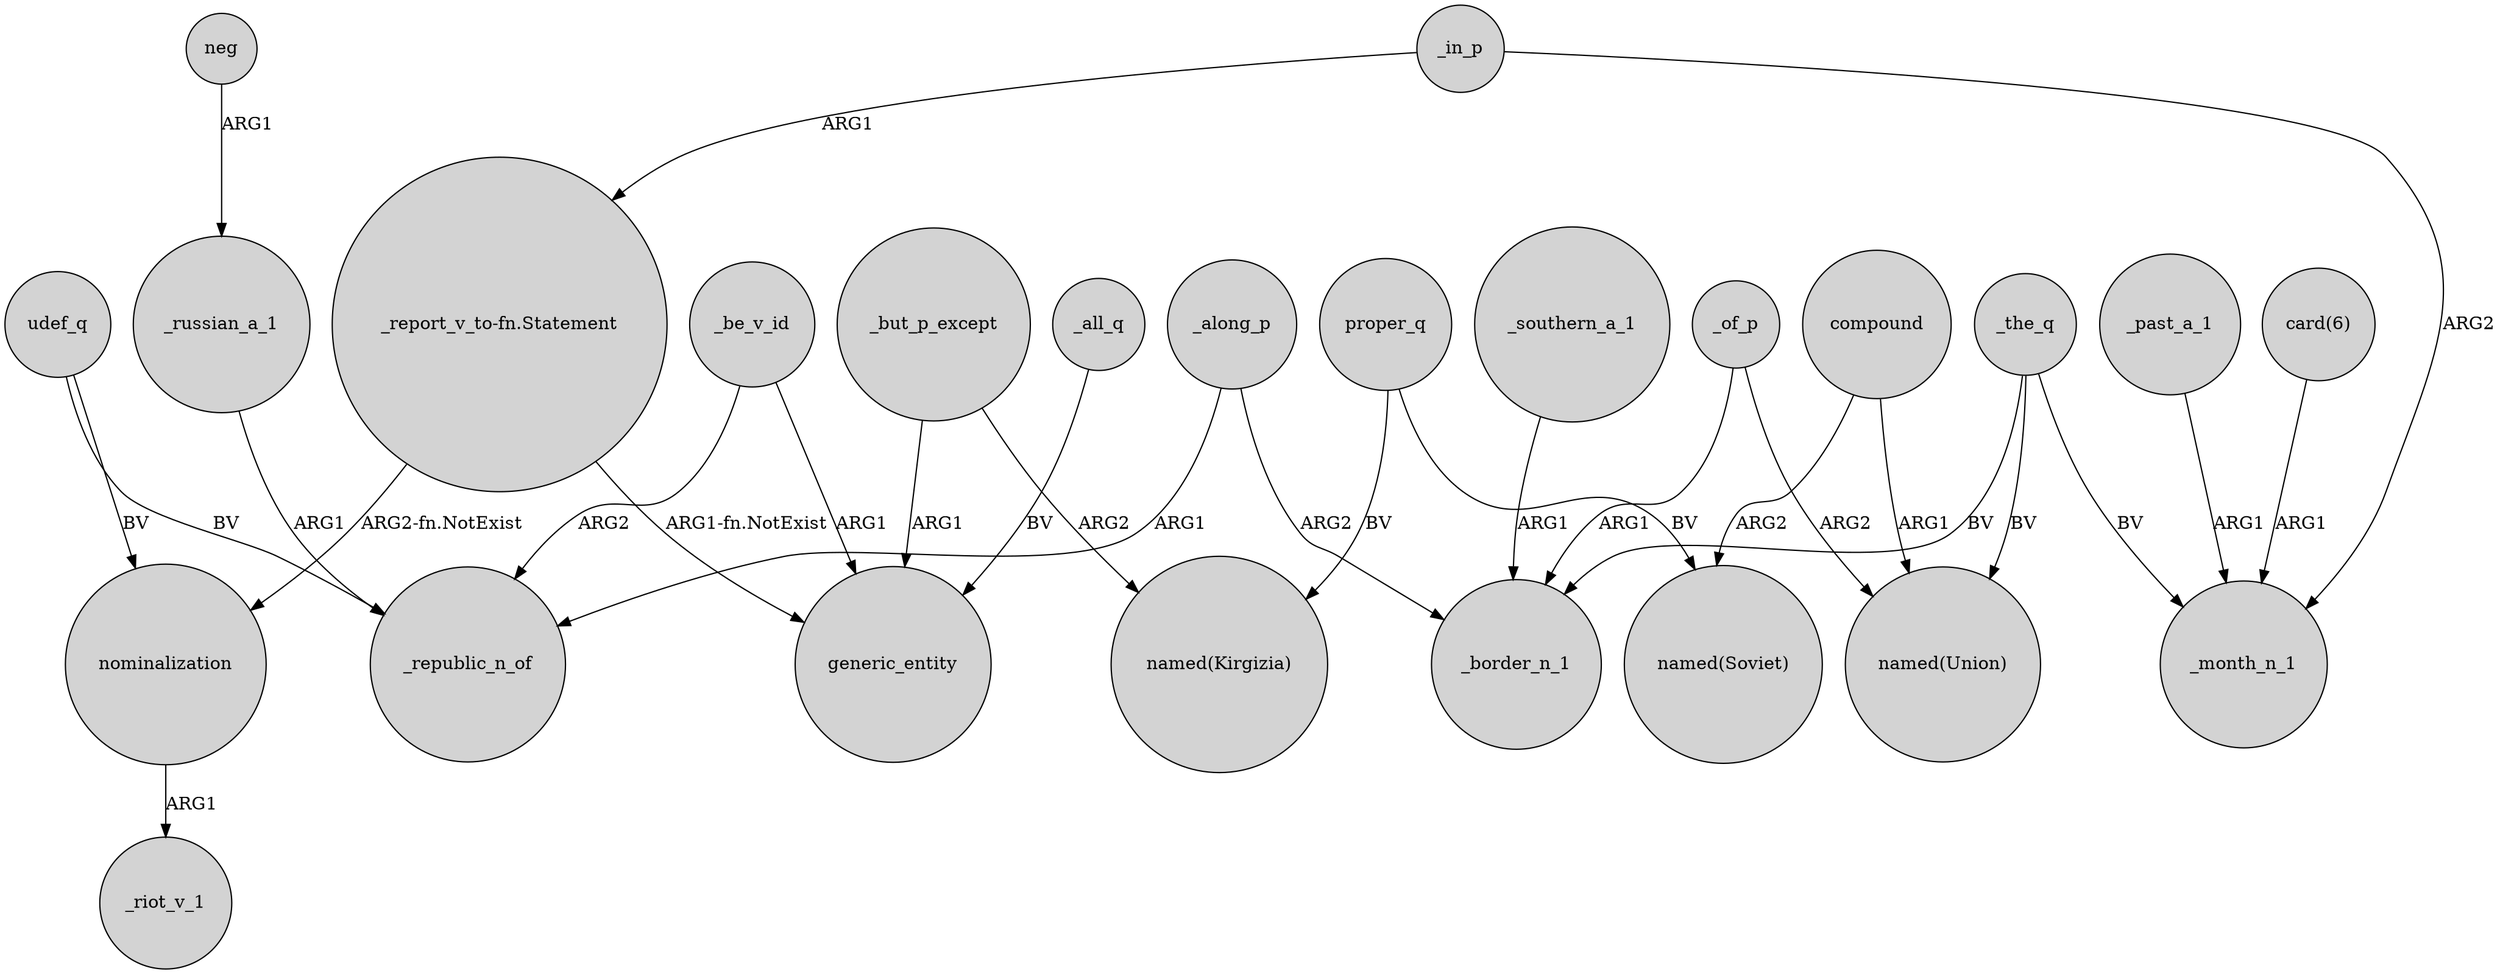 digraph {
	node [shape=circle style=filled]
	_in_p -> _month_n_1 [label=ARG2]
	_be_v_id -> _republic_n_of [label=ARG2]
	"_report_v_to-fn.Statement" -> generic_entity [label="ARG1-fn.NotExist"]
	_along_p -> _border_n_1 [label=ARG2]
	neg -> _russian_a_1 [label=ARG1]
	_be_v_id -> generic_entity [label=ARG1]
	proper_q -> "named(Soviet)" [label=BV]
	_the_q -> "named(Union)" [label=BV]
	_all_q -> generic_entity [label=BV]
	"_report_v_to-fn.Statement" -> nominalization [label="ARG2-fn.NotExist"]
	_southern_a_1 -> _border_n_1 [label=ARG1]
	_of_p -> _border_n_1 [label=ARG1]
	_of_p -> "named(Union)" [label=ARG2]
	_the_q -> _month_n_1 [label=BV]
	compound -> "named(Union)" [label=ARG1]
	_past_a_1 -> _month_n_1 [label=ARG1]
	udef_q -> _republic_n_of [label=BV]
	_but_p_except -> generic_entity [label=ARG1]
	compound -> "named(Soviet)" [label=ARG2]
	udef_q -> nominalization [label=BV]
	nominalization -> _riot_v_1 [label=ARG1]
	_in_p -> "_report_v_to-fn.Statement" [label=ARG1]
	_along_p -> _republic_n_of [label=ARG1]
	proper_q -> "named(Kirgizia)" [label=BV]
	"card(6)" -> _month_n_1 [label=ARG1]
	_russian_a_1 -> _republic_n_of [label=ARG1]
	_but_p_except -> "named(Kirgizia)" [label=ARG2]
	_the_q -> _border_n_1 [label=BV]
}
